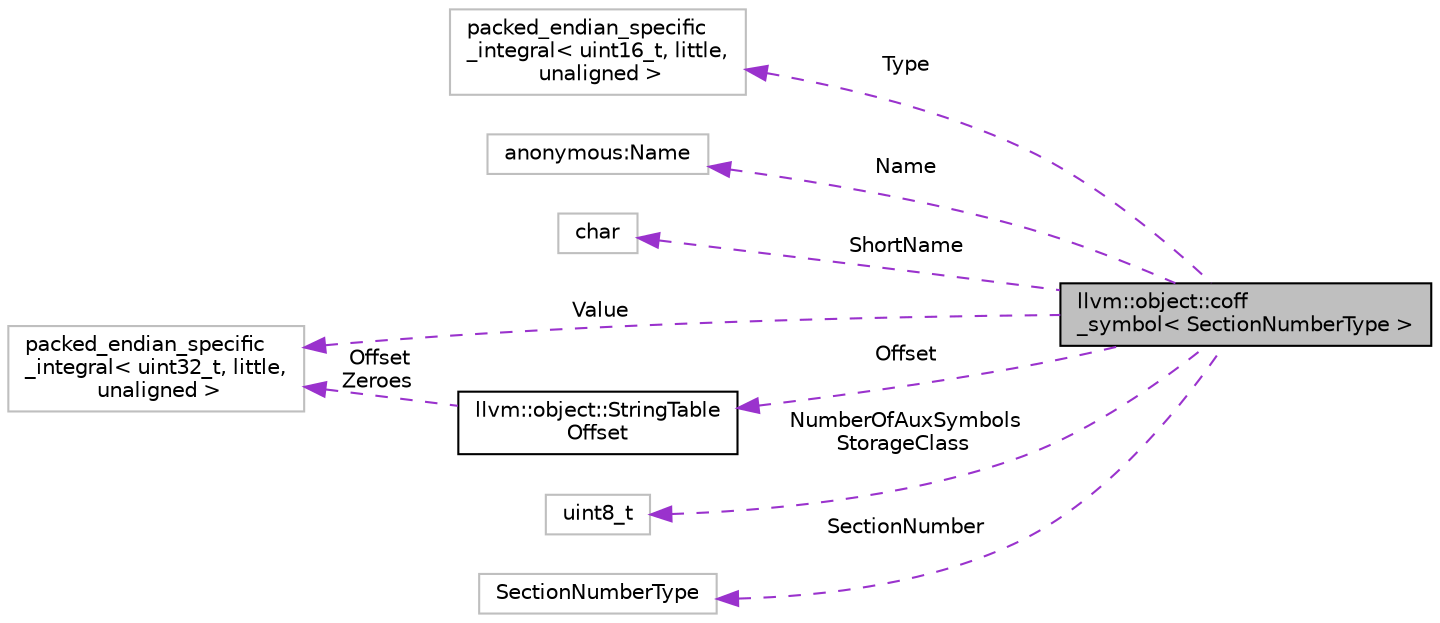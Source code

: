digraph "llvm::object::coff_symbol&lt; SectionNumberType &gt;"
{
 // LATEX_PDF_SIZE
  bgcolor="transparent";
  edge [fontname="Helvetica",fontsize="10",labelfontname="Helvetica",labelfontsize="10"];
  node [fontname="Helvetica",fontsize="10",shape=record];
  rankdir="LR";
  Node1 [label="llvm::object::coff\l_symbol\< SectionNumberType \>",height=0.2,width=0.4,color="black", fillcolor="grey75", style="filled", fontcolor="black",tooltip=" "];
  Node2 -> Node1 [dir="back",color="darkorchid3",fontsize="10",style="dashed",label=" Type" ,fontname="Helvetica"];
  Node2 [label="packed_endian_specific\l_integral\< uint16_t, little,\l unaligned \>",height=0.2,width=0.4,color="grey75",tooltip=" "];
  Node3 -> Node1 [dir="back",color="darkorchid3",fontsize="10",style="dashed",label=" Name" ,fontname="Helvetica"];
  Node3 [label="anonymous:Name",height=0.2,width=0.4,color="grey75",tooltip=" "];
  Node4 -> Node1 [dir="back",color="darkorchid3",fontsize="10",style="dashed",label=" ShortName" ,fontname="Helvetica"];
  Node4 [label="char",height=0.2,width=0.4,color="grey75",tooltip=" "];
  Node5 -> Node1 [dir="back",color="darkorchid3",fontsize="10",style="dashed",label=" Offset" ,fontname="Helvetica"];
  Node5 [label="llvm::object::StringTable\lOffset",height=0.2,width=0.4,color="black",URL="$structllvm_1_1object_1_1StringTableOffset.html",tooltip=" "];
  Node6 -> Node5 [dir="back",color="darkorchid3",fontsize="10",style="dashed",label=" Offset\nZeroes" ,fontname="Helvetica"];
  Node6 [label="packed_endian_specific\l_integral\< uint32_t, little,\l unaligned \>",height=0.2,width=0.4,color="grey75",tooltip=" "];
  Node6 -> Node1 [dir="back",color="darkorchid3",fontsize="10",style="dashed",label=" Value" ,fontname="Helvetica"];
  Node7 -> Node1 [dir="back",color="darkorchid3",fontsize="10",style="dashed",label=" NumberOfAuxSymbols\nStorageClass" ,fontname="Helvetica"];
  Node7 [label="uint8_t",height=0.2,width=0.4,color="grey75",tooltip=" "];
  Node8 -> Node1 [dir="back",color="darkorchid3",fontsize="10",style="dashed",label=" SectionNumber" ,fontname="Helvetica"];
  Node8 [label="SectionNumberType",height=0.2,width=0.4,color="grey75",tooltip=" "];
}
